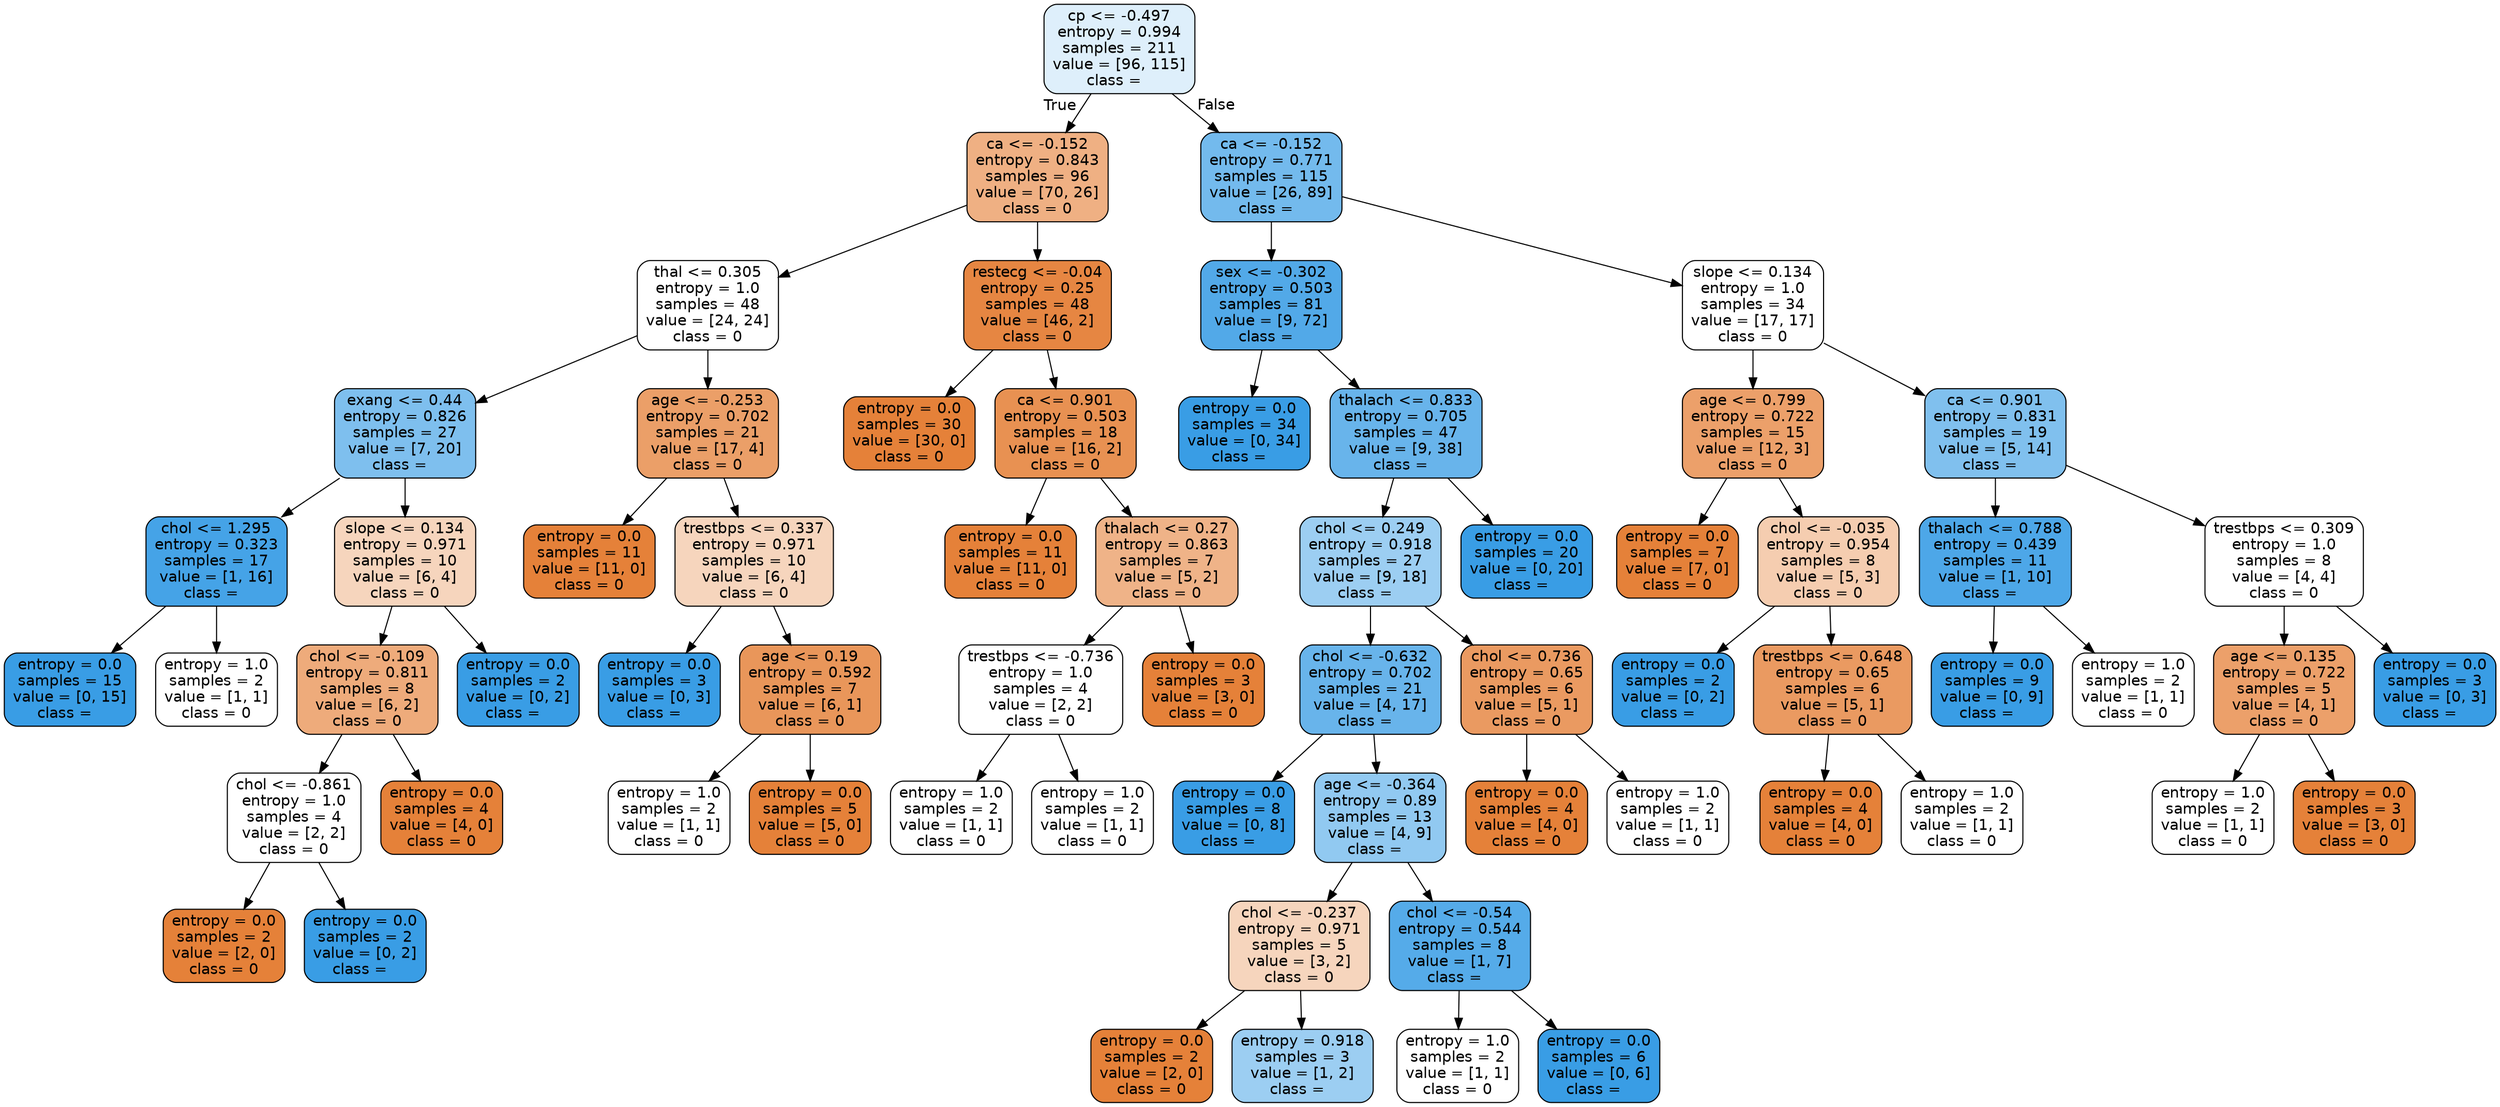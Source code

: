 digraph Tree {
node [shape=box, style="filled, rounded", color="black", fontname=helvetica] ;
edge [fontname=helvetica] ;
0 [label="cp <= -0.497\nentropy = 0.994\nsamples = 211\nvalue = [96, 115]\nclass =  ", fillcolor="#deeffb"] ;
1 [label="ca <= -0.152\nentropy = 0.843\nsamples = 96\nvalue = [70, 26]\nclass = 0", fillcolor="#efb083"] ;
0 -> 1 [labeldistance=2.5, labelangle=45, headlabel="True"] ;
2 [label="thal <= 0.305\nentropy = 1.0\nsamples = 48\nvalue = [24, 24]\nclass = 0", fillcolor="#ffffff"] ;
1 -> 2 ;
3 [label="exang <= 0.44\nentropy = 0.826\nsamples = 27\nvalue = [7, 20]\nclass =  ", fillcolor="#7ebfee"] ;
2 -> 3 ;
4 [label="chol <= 1.295\nentropy = 0.323\nsamples = 17\nvalue = [1, 16]\nclass =  ", fillcolor="#45a3e7"] ;
3 -> 4 ;
5 [label="entropy = 0.0\nsamples = 15\nvalue = [0, 15]\nclass =  ", fillcolor="#399de5"] ;
4 -> 5 ;
6 [label="entropy = 1.0\nsamples = 2\nvalue = [1, 1]\nclass = 0", fillcolor="#ffffff"] ;
4 -> 6 ;
7 [label="slope <= 0.134\nentropy = 0.971\nsamples = 10\nvalue = [6, 4]\nclass = 0", fillcolor="#f6d5bd"] ;
3 -> 7 ;
8 [label="chol <= -0.109\nentropy = 0.811\nsamples = 8\nvalue = [6, 2]\nclass = 0", fillcolor="#eeab7b"] ;
7 -> 8 ;
9 [label="chol <= -0.861\nentropy = 1.0\nsamples = 4\nvalue = [2, 2]\nclass = 0", fillcolor="#ffffff"] ;
8 -> 9 ;
10 [label="entropy = 0.0\nsamples = 2\nvalue = [2, 0]\nclass = 0", fillcolor="#e58139"] ;
9 -> 10 ;
11 [label="entropy = 0.0\nsamples = 2\nvalue = [0, 2]\nclass =  ", fillcolor="#399de5"] ;
9 -> 11 ;
12 [label="entropy = 0.0\nsamples = 4\nvalue = [4, 0]\nclass = 0", fillcolor="#e58139"] ;
8 -> 12 ;
13 [label="entropy = 0.0\nsamples = 2\nvalue = [0, 2]\nclass =  ", fillcolor="#399de5"] ;
7 -> 13 ;
14 [label="age <= -0.253\nentropy = 0.702\nsamples = 21\nvalue = [17, 4]\nclass = 0", fillcolor="#eb9f68"] ;
2 -> 14 ;
15 [label="entropy = 0.0\nsamples = 11\nvalue = [11, 0]\nclass = 0", fillcolor="#e58139"] ;
14 -> 15 ;
16 [label="trestbps <= 0.337\nentropy = 0.971\nsamples = 10\nvalue = [6, 4]\nclass = 0", fillcolor="#f6d5bd"] ;
14 -> 16 ;
17 [label="entropy = 0.0\nsamples = 3\nvalue = [0, 3]\nclass =  ", fillcolor="#399de5"] ;
16 -> 17 ;
18 [label="age <= 0.19\nentropy = 0.592\nsamples = 7\nvalue = [6, 1]\nclass = 0", fillcolor="#e9965a"] ;
16 -> 18 ;
19 [label="entropy = 1.0\nsamples = 2\nvalue = [1, 1]\nclass = 0", fillcolor="#ffffff"] ;
18 -> 19 ;
20 [label="entropy = 0.0\nsamples = 5\nvalue = [5, 0]\nclass = 0", fillcolor="#e58139"] ;
18 -> 20 ;
21 [label="restecg <= -0.04\nentropy = 0.25\nsamples = 48\nvalue = [46, 2]\nclass = 0", fillcolor="#e68642"] ;
1 -> 21 ;
22 [label="entropy = 0.0\nsamples = 30\nvalue = [30, 0]\nclass = 0", fillcolor="#e58139"] ;
21 -> 22 ;
23 [label="ca <= 0.901\nentropy = 0.503\nsamples = 18\nvalue = [16, 2]\nclass = 0", fillcolor="#e89152"] ;
21 -> 23 ;
24 [label="entropy = 0.0\nsamples = 11\nvalue = [11, 0]\nclass = 0", fillcolor="#e58139"] ;
23 -> 24 ;
25 [label="thalach <= 0.27\nentropy = 0.863\nsamples = 7\nvalue = [5, 2]\nclass = 0", fillcolor="#efb388"] ;
23 -> 25 ;
26 [label="trestbps <= -0.736\nentropy = 1.0\nsamples = 4\nvalue = [2, 2]\nclass = 0", fillcolor="#ffffff"] ;
25 -> 26 ;
27 [label="entropy = 1.0\nsamples = 2\nvalue = [1, 1]\nclass = 0", fillcolor="#ffffff"] ;
26 -> 27 ;
28 [label="entropy = 1.0\nsamples = 2\nvalue = [1, 1]\nclass = 0", fillcolor="#ffffff"] ;
26 -> 28 ;
29 [label="entropy = 0.0\nsamples = 3\nvalue = [3, 0]\nclass = 0", fillcolor="#e58139"] ;
25 -> 29 ;
30 [label="ca <= -0.152\nentropy = 0.771\nsamples = 115\nvalue = [26, 89]\nclass =  ", fillcolor="#73baed"] ;
0 -> 30 [labeldistance=2.5, labelangle=-45, headlabel="False"] ;
31 [label="sex <= -0.302\nentropy = 0.503\nsamples = 81\nvalue = [9, 72]\nclass =  ", fillcolor="#52a9e8"] ;
30 -> 31 ;
32 [label="entropy = 0.0\nsamples = 34\nvalue = [0, 34]\nclass =  ", fillcolor="#399de5"] ;
31 -> 32 ;
33 [label="thalach <= 0.833\nentropy = 0.705\nsamples = 47\nvalue = [9, 38]\nclass =  ", fillcolor="#68b4eb"] ;
31 -> 33 ;
34 [label="chol <= 0.249\nentropy = 0.918\nsamples = 27\nvalue = [9, 18]\nclass =  ", fillcolor="#9ccef2"] ;
33 -> 34 ;
35 [label="chol <= -0.632\nentropy = 0.702\nsamples = 21\nvalue = [4, 17]\nclass =  ", fillcolor="#68b4eb"] ;
34 -> 35 ;
36 [label="entropy = 0.0\nsamples = 8\nvalue = [0, 8]\nclass =  ", fillcolor="#399de5"] ;
35 -> 36 ;
37 [label="age <= -0.364\nentropy = 0.89\nsamples = 13\nvalue = [4, 9]\nclass =  ", fillcolor="#91c9f1"] ;
35 -> 37 ;
38 [label="chol <= -0.237\nentropy = 0.971\nsamples = 5\nvalue = [3, 2]\nclass = 0", fillcolor="#f6d5bd"] ;
37 -> 38 ;
39 [label="entropy = 0.0\nsamples = 2\nvalue = [2, 0]\nclass = 0", fillcolor="#e58139"] ;
38 -> 39 ;
40 [label="entropy = 0.918\nsamples = 3\nvalue = [1, 2]\nclass =  ", fillcolor="#9ccef2"] ;
38 -> 40 ;
41 [label="chol <= -0.54\nentropy = 0.544\nsamples = 8\nvalue = [1, 7]\nclass =  ", fillcolor="#55abe9"] ;
37 -> 41 ;
42 [label="entropy = 1.0\nsamples = 2\nvalue = [1, 1]\nclass = 0", fillcolor="#ffffff"] ;
41 -> 42 ;
43 [label="entropy = 0.0\nsamples = 6\nvalue = [0, 6]\nclass =  ", fillcolor="#399de5"] ;
41 -> 43 ;
44 [label="chol <= 0.736\nentropy = 0.65\nsamples = 6\nvalue = [5, 1]\nclass = 0", fillcolor="#ea9a61"] ;
34 -> 44 ;
45 [label="entropy = 0.0\nsamples = 4\nvalue = [4, 0]\nclass = 0", fillcolor="#e58139"] ;
44 -> 45 ;
46 [label="entropy = 1.0\nsamples = 2\nvalue = [1, 1]\nclass = 0", fillcolor="#ffffff"] ;
44 -> 46 ;
47 [label="entropy = 0.0\nsamples = 20\nvalue = [0, 20]\nclass =  ", fillcolor="#399de5"] ;
33 -> 47 ;
48 [label="slope <= 0.134\nentropy = 1.0\nsamples = 34\nvalue = [17, 17]\nclass = 0", fillcolor="#ffffff"] ;
30 -> 48 ;
49 [label="age <= 0.799\nentropy = 0.722\nsamples = 15\nvalue = [12, 3]\nclass = 0", fillcolor="#eca06a"] ;
48 -> 49 ;
50 [label="entropy = 0.0\nsamples = 7\nvalue = [7, 0]\nclass = 0", fillcolor="#e58139"] ;
49 -> 50 ;
51 [label="chol <= -0.035\nentropy = 0.954\nsamples = 8\nvalue = [5, 3]\nclass = 0", fillcolor="#f5cdb0"] ;
49 -> 51 ;
52 [label="entropy = 0.0\nsamples = 2\nvalue = [0, 2]\nclass =  ", fillcolor="#399de5"] ;
51 -> 52 ;
53 [label="trestbps <= 0.648\nentropy = 0.65\nsamples = 6\nvalue = [5, 1]\nclass = 0", fillcolor="#ea9a61"] ;
51 -> 53 ;
54 [label="entropy = 0.0\nsamples = 4\nvalue = [4, 0]\nclass = 0", fillcolor="#e58139"] ;
53 -> 54 ;
55 [label="entropy = 1.0\nsamples = 2\nvalue = [1, 1]\nclass = 0", fillcolor="#ffffff"] ;
53 -> 55 ;
56 [label="ca <= 0.901\nentropy = 0.831\nsamples = 19\nvalue = [5, 14]\nclass =  ", fillcolor="#80c0ee"] ;
48 -> 56 ;
57 [label="thalach <= 0.788\nentropy = 0.439\nsamples = 11\nvalue = [1, 10]\nclass =  ", fillcolor="#4da7e8"] ;
56 -> 57 ;
58 [label="entropy = 0.0\nsamples = 9\nvalue = [0, 9]\nclass =  ", fillcolor="#399de5"] ;
57 -> 58 ;
59 [label="entropy = 1.0\nsamples = 2\nvalue = [1, 1]\nclass = 0", fillcolor="#ffffff"] ;
57 -> 59 ;
60 [label="trestbps <= 0.309\nentropy = 1.0\nsamples = 8\nvalue = [4, 4]\nclass = 0", fillcolor="#ffffff"] ;
56 -> 60 ;
61 [label="age <= 0.135\nentropy = 0.722\nsamples = 5\nvalue = [4, 1]\nclass = 0", fillcolor="#eca06a"] ;
60 -> 61 ;
62 [label="entropy = 1.0\nsamples = 2\nvalue = [1, 1]\nclass = 0", fillcolor="#ffffff"] ;
61 -> 62 ;
63 [label="entropy = 0.0\nsamples = 3\nvalue = [3, 0]\nclass = 0", fillcolor="#e58139"] ;
61 -> 63 ;
64 [label="entropy = 0.0\nsamples = 3\nvalue = [0, 3]\nclass =  ", fillcolor="#399de5"] ;
60 -> 64 ;
}